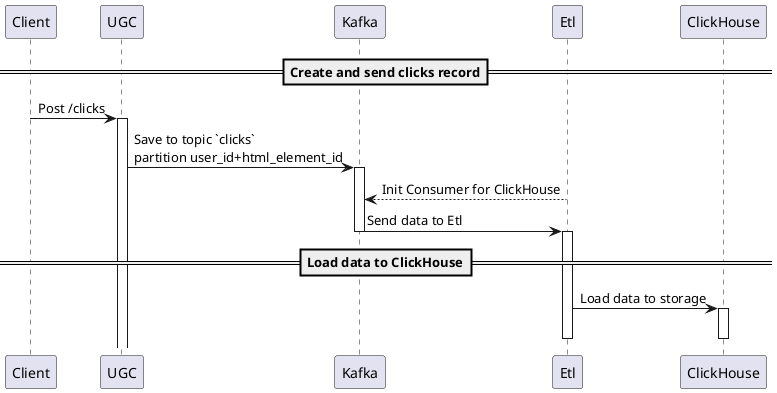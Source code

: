 @startuml
==Create and send clicks record==

Client -> UGC: Post /clicks

activate UGC
UGC -> Kafka:  Save to topic `clicks`\npartition user_id+html_element_id

activate Kafka
Etl --> Kafka: Init Consumer for ClickHouse
Kafka -> Etl: Send data to Etl
deactivate Kafka

activate Etl


==Load data to ClickHouse==

Etl -> ClickHouse: Load data to storage
activate ClickHouse
deactivate ClickHouse

deactivate Etl

@enduml